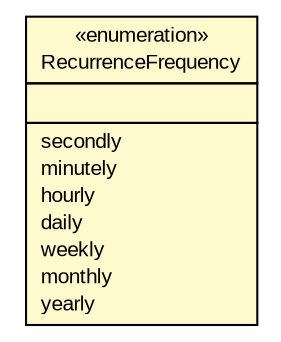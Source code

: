 #!/usr/local/bin/dot
#
# Class diagram 
# Generated by UmlGraph version 4.6 (http://www.spinellis.gr/sw/umlgraph)
#

digraph G {
	edge [fontname="arial",fontsize=10,labelfontname="arial",labelfontsize=10];
	node [fontname="arial",fontsize=10,shape=plaintext];
	// net.toxbank.client.resource.Alert.RecurrenceFrequency
	c1684 [label=<<table border="0" cellborder="1" cellspacing="0" cellpadding="2" port="p" bgcolor="lemonChiffon" href="./Alert.RecurrenceFrequency.html">
		<tr><td><table border="0" cellspacing="0" cellpadding="1">
			<tr><td> &laquo;enumeration&raquo; </td></tr>
			<tr><td> RecurrenceFrequency </td></tr>
		</table></td></tr>
		<tr><td><table border="0" cellspacing="0" cellpadding="1">
			<tr><td align="left">  </td></tr>
		</table></td></tr>
		<tr><td><table border="0" cellspacing="0" cellpadding="1">
			<tr><td align="left"> secondly </td></tr>
			<tr><td align="left"> minutely </td></tr>
			<tr><td align="left"> hourly </td></tr>
			<tr><td align="left"> daily </td></tr>
			<tr><td align="left"> weekly </td></tr>
			<tr><td align="left"> monthly </td></tr>
			<tr><td align="left"> yearly </td></tr>
		</table></td></tr>
		</table>>, fontname="arial", fontcolor="black", fontsize=10.0];
}


